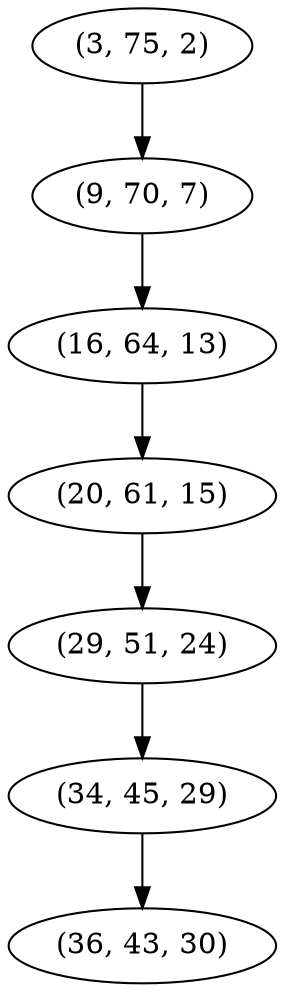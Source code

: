 digraph tree {
    "(3, 75, 2)";
    "(9, 70, 7)";
    "(16, 64, 13)";
    "(20, 61, 15)";
    "(29, 51, 24)";
    "(34, 45, 29)";
    "(36, 43, 30)";
    "(3, 75, 2)" -> "(9, 70, 7)";
    "(9, 70, 7)" -> "(16, 64, 13)";
    "(16, 64, 13)" -> "(20, 61, 15)";
    "(20, 61, 15)" -> "(29, 51, 24)";
    "(29, 51, 24)" -> "(34, 45, 29)";
    "(34, 45, 29)" -> "(36, 43, 30)";
}
